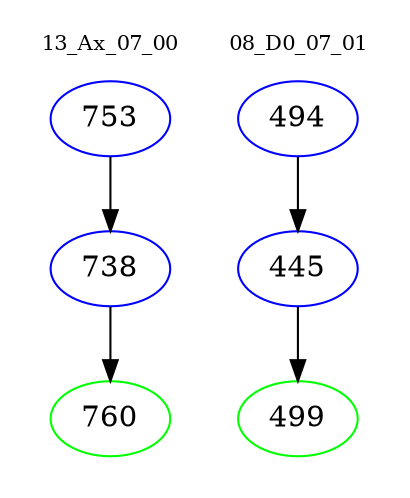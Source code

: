 digraph{
subgraph cluster_0 {
color = white
label = "13_Ax_07_00";
fontsize=10;
T0_753 [label="753", color="blue"]
T0_753 -> T0_738 [color="black"]
T0_738 [label="738", color="blue"]
T0_738 -> T0_760 [color="black"]
T0_760 [label="760", color="green"]
}
subgraph cluster_1 {
color = white
label = "08_D0_07_01";
fontsize=10;
T1_494 [label="494", color="blue"]
T1_494 -> T1_445 [color="black"]
T1_445 [label="445", color="blue"]
T1_445 -> T1_499 [color="black"]
T1_499 [label="499", color="green"]
}
}
